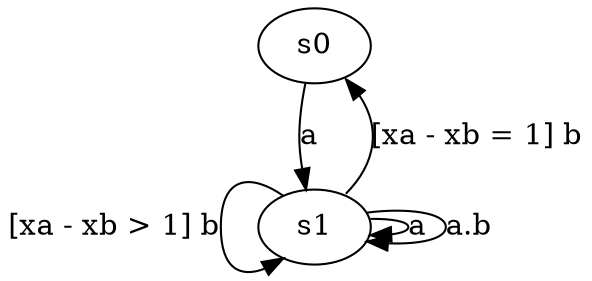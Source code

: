 digraph prec { 
  s0->s1 [
    label= "a"
  ] ;
  s1:ne->s0:se [
    label= "[xa - xb = 1] b"
  ] ;
  s1->s1 [
    label= "a"
  ] ;
  s1->s1 [
    label= "a.b"
  ] ;
  s1:nw->s1:sw [
    label= "[xa - xb > 1] b"
  ] ;
}

